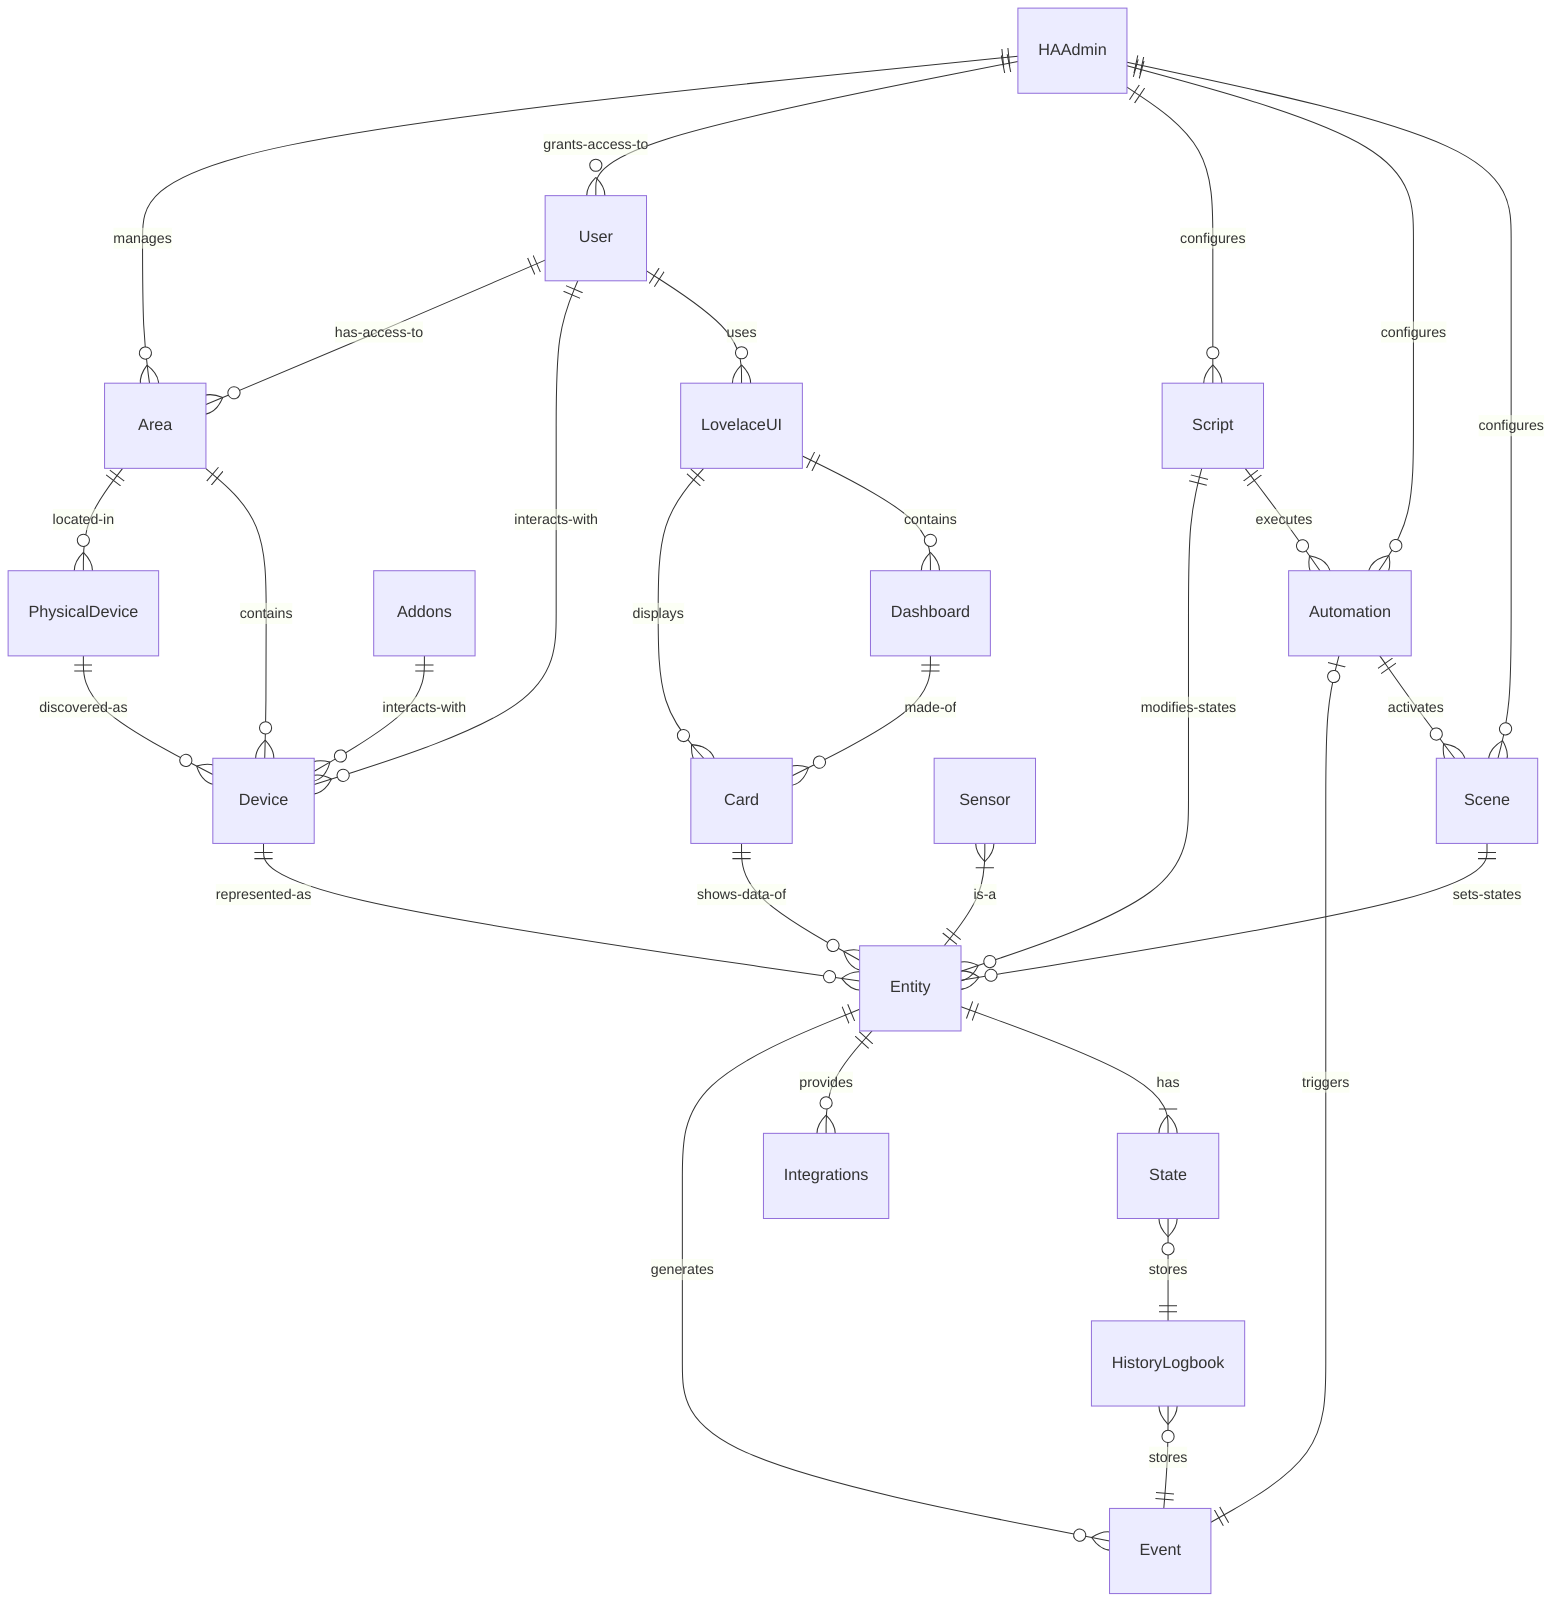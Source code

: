 erDiagram
    Script ||--o{ Automation : executes
    Script ||--o{ Entity : "modifies-states"
    Device ||--o{ Entity : "represented-as"
    Scene ||--o{ Entity : "sets-states"
    Entity ||--|{ State : has
    Sensor }|--|| Entity : "is-a"
    PhysicalDevice ||--o{ Device : "discovered-as"
    Area ||--o{ Device : contains
    Area ||--o{ PhysicalDevice : "located-in"
    
    Addons ||--o{ Device : "interacts-with"
    
    Event }o--|| Entity : generates

    LovelaceUI ||--o{ Dashboard : contains
    LovelaceUI ||--o{ Card : displays
    Dashboard ||--o{ Card : "made-of"
    Card ||--o{ Entity : "shows-data-of"
    
    Event ||--o| Automation : triggers

    HAAdmin ||--o{ Scene : configures
    HAAdmin ||--o{ Automation : configures
    HAAdmin ||--o{ Script : configures
    HAAdmin ||--o{ User : "grants-access-to"
    HAAdmin ||--o{ Area : manages
    Automation ||--o{ Scene : activates
    
    User ||--o{ LovelaceUI : uses
    User ||--o{ Device : "interacts-with"
    User ||--o{ Area : "has-access-to"
    
    Entity ||--o{ Integrations : provides

    HistoryLogbook }o--|| Event : stores
    State }o--|| HistoryLogbook : stores